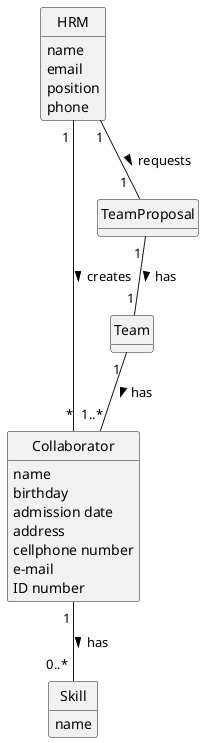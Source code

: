 @startuml
skinparam monochrome true
skinparam packageStyle rectangle
skinparam shadowing false


skinparam classAttributeIconSize 0

hide circle
hide methods

class HRM {
       name
        email
        position
        phone
}

class Collaborator {
    name
        birthday
        admission date
        address
        cellphone number
        e-mail
        ID number
}

class TeamProposal {
}

class Team {

}

class Skill {
    name
}


HRM "1 " -- "*" Collaborator : creates >
HRM "1" -- "1  " TeamProposal : requests >
TeamProposal "1 " --"1" Team: has >
Team "1 " -- "1..*" Collaborator: has >
Collaborator "1 " -- "0..* " Skill : has >

@enduml
